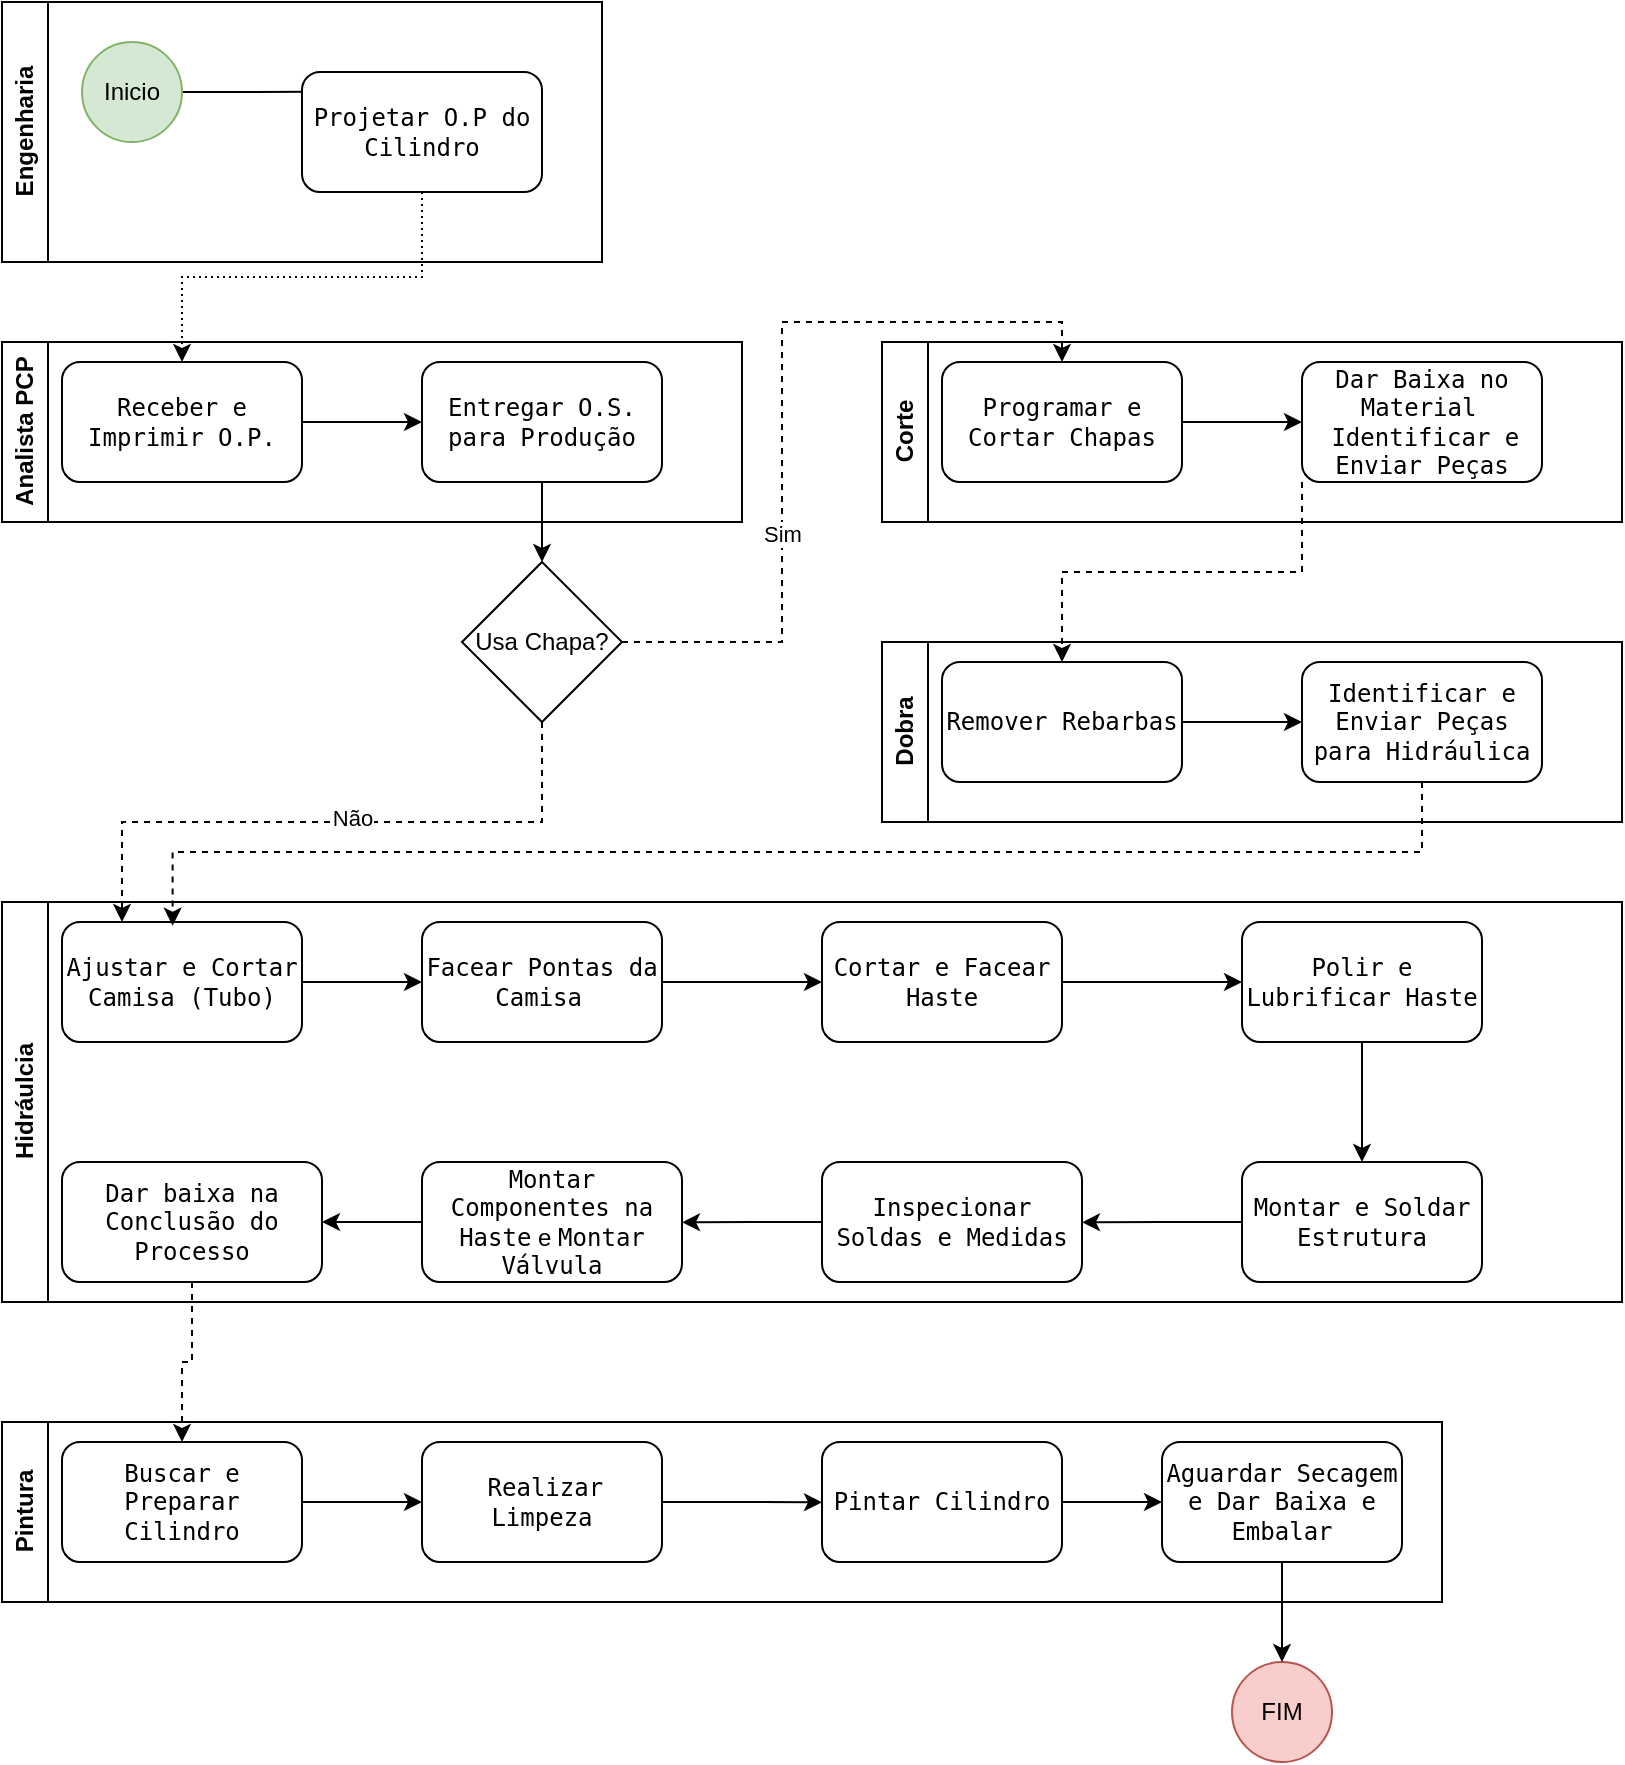<mxfile version="27.2.0">
  <diagram name="Page-1" id="2a216829-ef6e-dabb-86c1-c78162f3ba2b">
    <mxGraphModel dx="946" dy="611" grid="1" gridSize="10" guides="1" tooltips="1" connect="1" arrows="1" fold="1" page="1" pageScale="1" pageWidth="850" pageHeight="1100" background="none" math="0" shadow="0">
      <root>
        <mxCell id="0" />
        <mxCell id="1" parent="0" />
        <mxCell id="AD-2xzPaG_5vpExTEv-p-4" style="edgeStyle=orthogonalEdgeStyle;rounded=0;orthogonalLoop=1;jettySize=auto;html=1;exitX=1;exitY=0.5;exitDx=0;exitDy=0;" edge="1" parent="1" source="AD-2xzPaG_5vpExTEv-p-2">
          <mxGeometry relative="1" as="geometry">
            <mxPoint x="170.0" y="54.862" as="targetPoint" />
          </mxGeometry>
        </mxCell>
        <mxCell id="AD-2xzPaG_5vpExTEv-p-2" value="Inicio" style="ellipse;whiteSpace=wrap;html=1;aspect=fixed;strokeColor=#82b366;fillColor=#d5e8d4;gradientColor=none;" vertex="1" parent="1">
          <mxGeometry x="50" y="30" width="50" height="50" as="geometry" />
        </mxCell>
        <mxCell id="AD-2xzPaG_5vpExTEv-p-7" value="Engenharia" style="swimlane;horizontal=0;whiteSpace=wrap;html=1;" vertex="1" parent="1">
          <mxGeometry x="10" y="10" width="300" height="130" as="geometry" />
        </mxCell>
        <mxCell id="AD-2xzPaG_5vpExTEv-p-6" value="&lt;span style=&quot;font-family: monospace; text-align: left;&quot;&gt;Projetar O.P do Cilindro&lt;/span&gt;" style="rounded=1;whiteSpace=wrap;html=1;" vertex="1" parent="AD-2xzPaG_5vpExTEv-p-7">
          <mxGeometry x="150" y="35" width="120" height="60" as="geometry" />
        </mxCell>
        <mxCell id="AD-2xzPaG_5vpExTEv-p-9" value="Analista PCP" style="swimlane;horizontal=0;whiteSpace=wrap;html=1;startSize=23;" vertex="1" parent="1">
          <mxGeometry x="10" y="180" width="370" height="90" as="geometry" />
        </mxCell>
        <mxCell id="AD-2xzPaG_5vpExTEv-p-16" style="edgeStyle=orthogonalEdgeStyle;rounded=0;orthogonalLoop=1;jettySize=auto;html=1;" edge="1" parent="AD-2xzPaG_5vpExTEv-p-9" source="AD-2xzPaG_5vpExTEv-p-14">
          <mxGeometry relative="1" as="geometry">
            <mxPoint x="210" y="40.0" as="targetPoint" />
          </mxGeometry>
        </mxCell>
        <mxCell id="AD-2xzPaG_5vpExTEv-p-14" value="&lt;span style=&quot;font-family: monospace; text-align: left;&quot;&gt;Receber e Imprimir O.P.&lt;/span&gt;" style="rounded=1;whiteSpace=wrap;html=1;" vertex="1" parent="AD-2xzPaG_5vpExTEv-p-9">
          <mxGeometry x="30" y="10" width="120" height="60" as="geometry" />
        </mxCell>
        <mxCell id="AD-2xzPaG_5vpExTEv-p-17" value="&lt;span style=&quot;font-family: monospace; text-align: left;&quot;&gt;Entregar O.S. para Produção&lt;/span&gt;" style="rounded=1;whiteSpace=wrap;html=1;" vertex="1" parent="AD-2xzPaG_5vpExTEv-p-9">
          <mxGeometry x="210" y="10" width="120" height="60" as="geometry" />
        </mxCell>
        <mxCell id="AD-2xzPaG_5vpExTEv-p-15" style="edgeStyle=orthogonalEdgeStyle;rounded=0;orthogonalLoop=1;jettySize=auto;html=1;exitX=0.5;exitY=1;exitDx=0;exitDy=0;entryX=0.5;entryY=0;entryDx=0;entryDy=0;dashed=1;dashPattern=1 2;" edge="1" parent="1" source="AD-2xzPaG_5vpExTEv-p-6" target="AD-2xzPaG_5vpExTEv-p-14">
          <mxGeometry relative="1" as="geometry" />
        </mxCell>
        <mxCell id="AD-2xzPaG_5vpExTEv-p-25" style="edgeStyle=orthogonalEdgeStyle;rounded=0;orthogonalLoop=1;jettySize=auto;html=1;exitX=1;exitY=0.5;exitDx=0;exitDy=0;entryX=0.5;entryY=0;entryDx=0;entryDy=0;dashed=1;" edge="1" parent="1" source="AD-2xzPaG_5vpExTEv-p-19" target="AD-2xzPaG_5vpExTEv-p-23">
          <mxGeometry relative="1" as="geometry" />
        </mxCell>
        <mxCell id="AD-2xzPaG_5vpExTEv-p-26" value="Sim" style="edgeLabel;html=1;align=center;verticalAlign=middle;resizable=0;points=[];" vertex="1" connectable="0" parent="AD-2xzPaG_5vpExTEv-p-25">
          <mxGeometry x="-0.33" relative="1" as="geometry">
            <mxPoint as="offset" />
          </mxGeometry>
        </mxCell>
        <mxCell id="AD-2xzPaG_5vpExTEv-p-39" style="edgeStyle=orthogonalEdgeStyle;rounded=0;orthogonalLoop=1;jettySize=auto;html=1;exitX=0.5;exitY=1;exitDx=0;exitDy=0;entryX=0.25;entryY=0;entryDx=0;entryDy=0;dashed=1;" edge="1" parent="1" source="AD-2xzPaG_5vpExTEv-p-19" target="AD-2xzPaG_5vpExTEv-p-35">
          <mxGeometry relative="1" as="geometry" />
        </mxCell>
        <mxCell id="AD-2xzPaG_5vpExTEv-p-40" value="Não" style="edgeLabel;html=1;align=center;verticalAlign=middle;resizable=0;points=[];" vertex="1" connectable="0" parent="AD-2xzPaG_5vpExTEv-p-39">
          <mxGeometry x="-0.061" y="-2" relative="1" as="geometry">
            <mxPoint as="offset" />
          </mxGeometry>
        </mxCell>
        <mxCell id="AD-2xzPaG_5vpExTEv-p-19" value="Usa Chapa?" style="rhombus;whiteSpace=wrap;html=1;" vertex="1" parent="1">
          <mxGeometry x="240" y="290" width="80" height="80" as="geometry" />
        </mxCell>
        <mxCell id="AD-2xzPaG_5vpExTEv-p-20" style="edgeStyle=orthogonalEdgeStyle;rounded=0;orthogonalLoop=1;jettySize=auto;html=1;exitX=0.5;exitY=1;exitDx=0;exitDy=0;entryX=0.5;entryY=0;entryDx=0;entryDy=0;" edge="1" parent="1" source="AD-2xzPaG_5vpExTEv-p-17" target="AD-2xzPaG_5vpExTEv-p-19">
          <mxGeometry relative="1" as="geometry" />
        </mxCell>
        <mxCell id="AD-2xzPaG_5vpExTEv-p-21" value="Corte" style="swimlane;horizontal=0;whiteSpace=wrap;html=1;startSize=23;" vertex="1" parent="1">
          <mxGeometry x="450" y="180" width="370" height="90" as="geometry" />
        </mxCell>
        <mxCell id="AD-2xzPaG_5vpExTEv-p-22" style="edgeStyle=orthogonalEdgeStyle;rounded=0;orthogonalLoop=1;jettySize=auto;html=1;" edge="1" parent="AD-2xzPaG_5vpExTEv-p-21" source="AD-2xzPaG_5vpExTEv-p-23">
          <mxGeometry relative="1" as="geometry">
            <mxPoint x="210" y="40.0" as="targetPoint" />
          </mxGeometry>
        </mxCell>
        <mxCell id="AD-2xzPaG_5vpExTEv-p-23" value="&lt;span style=&quot;font-family: monospace; text-align: left;&quot;&gt;Programar e Cortar Chapas&lt;/span&gt;" style="rounded=1;whiteSpace=wrap;html=1;" vertex="1" parent="AD-2xzPaG_5vpExTEv-p-21">
          <mxGeometry x="30" y="10" width="120" height="60" as="geometry" />
        </mxCell>
        <mxCell id="AD-2xzPaG_5vpExTEv-p-24" value="&lt;code style=&quot;text-align: left;&quot;&gt;Dar Baixa no Material&lt;/code&gt;&lt;span style=&quot;text-align: left;&quot; class=&quot;selected&quot;&gt;&amp;nbsp;&lt;/span&gt;&lt;div&gt;&lt;span style=&quot;text-align: left;&quot; class=&quot;selected&quot;&gt;&amp;nbsp;&lt;/span&gt;&lt;code style=&quot;text-align: left;&quot;&gt;Identificar e Enviar Peças&lt;/code&gt;&lt;/div&gt;" style="rounded=1;whiteSpace=wrap;html=1;" vertex="1" parent="AD-2xzPaG_5vpExTEv-p-21">
          <mxGeometry x="210" y="10" width="120" height="60" as="geometry" />
        </mxCell>
        <mxCell id="AD-2xzPaG_5vpExTEv-p-27" value="Dobra" style="swimlane;horizontal=0;whiteSpace=wrap;html=1;startSize=23;" vertex="1" parent="1">
          <mxGeometry x="450" y="330" width="370" height="90" as="geometry" />
        </mxCell>
        <mxCell id="AD-2xzPaG_5vpExTEv-p-28" style="edgeStyle=orthogonalEdgeStyle;rounded=0;orthogonalLoop=1;jettySize=auto;html=1;" edge="1" parent="AD-2xzPaG_5vpExTEv-p-27" source="AD-2xzPaG_5vpExTEv-p-29">
          <mxGeometry relative="1" as="geometry">
            <mxPoint x="210" y="40.0" as="targetPoint" />
          </mxGeometry>
        </mxCell>
        <mxCell id="AD-2xzPaG_5vpExTEv-p-29" value="&lt;span style=&quot;font-family: monospace; text-align: left;&quot;&gt;Remover Rebarbas&lt;/span&gt;" style="rounded=1;whiteSpace=wrap;html=1;" vertex="1" parent="AD-2xzPaG_5vpExTEv-p-27">
          <mxGeometry x="30" y="10" width="120" height="60" as="geometry" />
        </mxCell>
        <mxCell id="AD-2xzPaG_5vpExTEv-p-30" value="&lt;span style=&quot;font-family: monospace; text-align: left;&quot;&gt;Identificar e Enviar Peças para Hidráulica&lt;/span&gt;" style="rounded=1;whiteSpace=wrap;html=1;" vertex="1" parent="AD-2xzPaG_5vpExTEv-p-27">
          <mxGeometry x="210" y="10" width="120" height="60" as="geometry" />
        </mxCell>
        <mxCell id="AD-2xzPaG_5vpExTEv-p-32" style="edgeStyle=orthogonalEdgeStyle;rounded=0;orthogonalLoop=1;jettySize=auto;html=1;exitX=0;exitY=1;exitDx=0;exitDy=0;entryX=0.5;entryY=0;entryDx=0;entryDy=0;dashed=1;" edge="1" parent="1" source="AD-2xzPaG_5vpExTEv-p-24" target="AD-2xzPaG_5vpExTEv-p-29">
          <mxGeometry relative="1" as="geometry" />
        </mxCell>
        <mxCell id="AD-2xzPaG_5vpExTEv-p-33" value="Hidráulcia" style="swimlane;horizontal=0;whiteSpace=wrap;html=1;startSize=23;" vertex="1" parent="1">
          <mxGeometry x="10" y="460" width="810" height="200" as="geometry" />
        </mxCell>
        <mxCell id="AD-2xzPaG_5vpExTEv-p-34" style="edgeStyle=orthogonalEdgeStyle;rounded=0;orthogonalLoop=1;jettySize=auto;html=1;" edge="1" parent="AD-2xzPaG_5vpExTEv-p-33" source="AD-2xzPaG_5vpExTEv-p-35">
          <mxGeometry relative="1" as="geometry">
            <mxPoint x="210" y="40.0" as="targetPoint" />
          </mxGeometry>
        </mxCell>
        <mxCell id="AD-2xzPaG_5vpExTEv-p-35" value="&lt;span style=&quot;font-family: monospace; text-align: left;&quot;&gt;Ajustar e Cortar Camisa (Tubo)&lt;/span&gt;" style="rounded=1;whiteSpace=wrap;html=1;" vertex="1" parent="AD-2xzPaG_5vpExTEv-p-33">
          <mxGeometry x="30" y="10" width="120" height="60" as="geometry" />
        </mxCell>
        <mxCell id="AD-2xzPaG_5vpExTEv-p-42" style="edgeStyle=orthogonalEdgeStyle;rounded=0;orthogonalLoop=1;jettySize=auto;html=1;exitX=1;exitY=0.5;exitDx=0;exitDy=0;entryX=0;entryY=0.5;entryDx=0;entryDy=0;" edge="1" parent="AD-2xzPaG_5vpExTEv-p-33" source="AD-2xzPaG_5vpExTEv-p-36" target="AD-2xzPaG_5vpExTEv-p-43">
          <mxGeometry relative="1" as="geometry">
            <mxPoint x="410" y="40.167" as="targetPoint" />
          </mxGeometry>
        </mxCell>
        <mxCell id="AD-2xzPaG_5vpExTEv-p-36" value="&lt;code style=&quot;text-align: left;&quot;&gt;Facear Pontas da Camisa&lt;/code&gt;&lt;span style=&quot;text-align: left;&quot; class=&quot;selected&quot;&gt;&amp;nbsp;&lt;/span&gt;" style="rounded=1;whiteSpace=wrap;html=1;" vertex="1" parent="AD-2xzPaG_5vpExTEv-p-33">
          <mxGeometry x="210" y="10" width="120" height="60" as="geometry" />
        </mxCell>
        <mxCell id="AD-2xzPaG_5vpExTEv-p-44" style="edgeStyle=orthogonalEdgeStyle;rounded=0;orthogonalLoop=1;jettySize=auto;html=1;exitX=1;exitY=0.5;exitDx=0;exitDy=0;entryX=0;entryY=0.5;entryDx=0;entryDy=0;" edge="1" parent="AD-2xzPaG_5vpExTEv-p-33" source="AD-2xzPaG_5vpExTEv-p-43" target="AD-2xzPaG_5vpExTEv-p-45">
          <mxGeometry relative="1" as="geometry">
            <mxPoint x="620" y="40.167" as="targetPoint" />
          </mxGeometry>
        </mxCell>
        <mxCell id="AD-2xzPaG_5vpExTEv-p-43" value="&lt;span style=&quot;font-family: monospace; text-align: left;&quot;&gt;Cortar e Facear Haste&lt;/span&gt;" style="rounded=1;whiteSpace=wrap;html=1;" vertex="1" parent="AD-2xzPaG_5vpExTEv-p-33">
          <mxGeometry x="410" y="10" width="120" height="60" as="geometry" />
        </mxCell>
        <mxCell id="AD-2xzPaG_5vpExTEv-p-50" style="edgeStyle=orthogonalEdgeStyle;rounded=0;orthogonalLoop=1;jettySize=auto;html=1;exitX=0.5;exitY=1;exitDx=0;exitDy=0;" edge="1" parent="AD-2xzPaG_5vpExTEv-p-33" source="AD-2xzPaG_5vpExTEv-p-45" target="AD-2xzPaG_5vpExTEv-p-49">
          <mxGeometry relative="1" as="geometry" />
        </mxCell>
        <mxCell id="AD-2xzPaG_5vpExTEv-p-45" value="&lt;span style=&quot;font-family: monospace; text-align: left;&quot;&gt;Polir e Lubrificar Haste&lt;/span&gt;" style="rounded=1;whiteSpace=wrap;html=1;" vertex="1" parent="AD-2xzPaG_5vpExTEv-p-33">
          <mxGeometry x="620" y="10" width="120" height="60" as="geometry" />
        </mxCell>
        <mxCell id="AD-2xzPaG_5vpExTEv-p-52" style="edgeStyle=orthogonalEdgeStyle;rounded=0;orthogonalLoop=1;jettySize=auto;html=1;exitX=0;exitY=0.5;exitDx=0;exitDy=0;" edge="1" parent="AD-2xzPaG_5vpExTEv-p-33" source="AD-2xzPaG_5vpExTEv-p-49">
          <mxGeometry relative="1" as="geometry">
            <mxPoint x="540" y="160.167" as="targetPoint" />
          </mxGeometry>
        </mxCell>
        <mxCell id="AD-2xzPaG_5vpExTEv-p-49" value="&lt;span style=&quot;font-family: monospace; text-align: left;&quot;&gt;Montar e Soldar Estrutura&lt;/span&gt;" style="rounded=1;whiteSpace=wrap;html=1;" vertex="1" parent="AD-2xzPaG_5vpExTEv-p-33">
          <mxGeometry x="620" y="130" width="120" height="60" as="geometry" />
        </mxCell>
        <mxCell id="AD-2xzPaG_5vpExTEv-p-54" style="edgeStyle=orthogonalEdgeStyle;rounded=0;orthogonalLoop=1;jettySize=auto;html=1;exitX=0;exitY=0.5;exitDx=0;exitDy=0;" edge="1" parent="AD-2xzPaG_5vpExTEv-p-33" source="AD-2xzPaG_5vpExTEv-p-53">
          <mxGeometry relative="1" as="geometry">
            <mxPoint x="340" y="160.167" as="targetPoint" />
          </mxGeometry>
        </mxCell>
        <mxCell id="AD-2xzPaG_5vpExTEv-p-53" value="&lt;span style=&quot;font-family: monospace; text-align: left;&quot;&gt;Inspecionar Soldas e Medidas&lt;/span&gt;" style="rounded=1;whiteSpace=wrap;html=1;" vertex="1" parent="AD-2xzPaG_5vpExTEv-p-33">
          <mxGeometry x="410" y="130" width="130" height="60" as="geometry" />
        </mxCell>
        <mxCell id="AD-2xzPaG_5vpExTEv-p-57" style="edgeStyle=orthogonalEdgeStyle;rounded=0;orthogonalLoop=1;jettySize=auto;html=1;exitX=0;exitY=0.5;exitDx=0;exitDy=0;entryX=1;entryY=0.5;entryDx=0;entryDy=0;" edge="1" parent="AD-2xzPaG_5vpExTEv-p-33" source="AD-2xzPaG_5vpExTEv-p-55">
          <mxGeometry relative="1" as="geometry">
            <mxPoint x="160" y="160" as="targetPoint" />
          </mxGeometry>
        </mxCell>
        <mxCell id="AD-2xzPaG_5vpExTEv-p-55" value="&lt;code style=&quot;text-align: left;&quot;&gt;Montar Componentes na Haste&lt;/code&gt;&lt;span style=&quot;text-align: left;&quot; class=&quot;selected&quot;&gt;&amp;nbsp;e&amp;nbsp;&lt;/span&gt;&lt;code style=&quot;text-align: left;&quot;&gt;Montar Válvula&lt;/code&gt;" style="rounded=1;whiteSpace=wrap;html=1;" vertex="1" parent="AD-2xzPaG_5vpExTEv-p-33">
          <mxGeometry x="210" y="130" width="130" height="60" as="geometry" />
        </mxCell>
        <mxCell id="AD-2xzPaG_5vpExTEv-p-58" value="&lt;div style=&quot;&quot;&gt;&lt;font face=&quot;monospace&quot;&gt;Dar baixa na Conclusão do Processo&lt;/font&gt;&lt;/div&gt;" style="rounded=1;whiteSpace=wrap;html=1;align=center;" vertex="1" parent="AD-2xzPaG_5vpExTEv-p-33">
          <mxGeometry x="30" y="130" width="130" height="60" as="geometry" />
        </mxCell>
        <mxCell id="AD-2xzPaG_5vpExTEv-p-51" style="edgeStyle=orthogonalEdgeStyle;rounded=0;orthogonalLoop=1;jettySize=auto;html=1;exitX=0.5;exitY=1;exitDx=0;exitDy=0;entryX=0.461;entryY=0.031;entryDx=0;entryDy=0;entryPerimeter=0;dashed=1;" edge="1" parent="1" source="AD-2xzPaG_5vpExTEv-p-30" target="AD-2xzPaG_5vpExTEv-p-35">
          <mxGeometry relative="1" as="geometry" />
        </mxCell>
        <mxCell id="AD-2xzPaG_5vpExTEv-p-59" value="Pintura" style="swimlane;horizontal=0;whiteSpace=wrap;html=1;startSize=23;" vertex="1" parent="1">
          <mxGeometry x="10" y="720" width="720" height="90" as="geometry" />
        </mxCell>
        <mxCell id="AD-2xzPaG_5vpExTEv-p-60" style="edgeStyle=orthogonalEdgeStyle;rounded=0;orthogonalLoop=1;jettySize=auto;html=1;" edge="1" parent="AD-2xzPaG_5vpExTEv-p-59" source="AD-2xzPaG_5vpExTEv-p-61">
          <mxGeometry relative="1" as="geometry">
            <mxPoint x="210" y="40.0" as="targetPoint" />
          </mxGeometry>
        </mxCell>
        <mxCell id="AD-2xzPaG_5vpExTEv-p-61" value="&lt;span style=&quot;font-family: monospace; text-align: left;&quot;&gt;Buscar e Preparar Cilindro&lt;/span&gt;" style="rounded=1;whiteSpace=wrap;html=1;" vertex="1" parent="AD-2xzPaG_5vpExTEv-p-59">
          <mxGeometry x="30" y="10" width="120" height="60" as="geometry" />
        </mxCell>
        <mxCell id="AD-2xzPaG_5vpExTEv-p-64" style="edgeStyle=orthogonalEdgeStyle;rounded=0;orthogonalLoop=1;jettySize=auto;html=1;exitX=1;exitY=0.5;exitDx=0;exitDy=0;" edge="1" parent="AD-2xzPaG_5vpExTEv-p-59" source="AD-2xzPaG_5vpExTEv-p-62">
          <mxGeometry relative="1" as="geometry">
            <mxPoint x="410" y="40.167" as="targetPoint" />
          </mxGeometry>
        </mxCell>
        <mxCell id="AD-2xzPaG_5vpExTEv-p-62" value="&lt;span style=&quot;text-align: left;&quot; class=&quot;selected&quot;&gt;&amp;nbsp;&lt;/span&gt;&lt;code style=&quot;text-align: left;&quot;&gt;Realizar Limpeza&lt;/code&gt;" style="rounded=1;whiteSpace=wrap;html=1;" vertex="1" parent="AD-2xzPaG_5vpExTEv-p-59">
          <mxGeometry x="210" y="10" width="120" height="60" as="geometry" />
        </mxCell>
        <mxCell id="AD-2xzPaG_5vpExTEv-p-67" style="edgeStyle=orthogonalEdgeStyle;rounded=0;orthogonalLoop=1;jettySize=auto;html=1;" edge="1" parent="AD-2xzPaG_5vpExTEv-p-59" source="AD-2xzPaG_5vpExTEv-p-65" target="AD-2xzPaG_5vpExTEv-p-66">
          <mxGeometry relative="1" as="geometry" />
        </mxCell>
        <mxCell id="AD-2xzPaG_5vpExTEv-p-65" value="&lt;span style=&quot;font-family: monospace; text-align: left;&quot;&gt;Pintar Cilindro&lt;/span&gt;" style="rounded=1;whiteSpace=wrap;html=1;" vertex="1" parent="AD-2xzPaG_5vpExTEv-p-59">
          <mxGeometry x="410" y="10" width="120" height="60" as="geometry" />
        </mxCell>
        <mxCell id="AD-2xzPaG_5vpExTEv-p-66" value="&lt;span style=&quot;font-family: monospace; text-align: left;&quot;&gt;Aguardar Secagem e&amp;nbsp;&lt;/span&gt;&lt;span style=&quot;font-family: monospace; text-align: left;&quot;&gt;Dar Baixa e Embalar&lt;/span&gt;" style="rounded=1;whiteSpace=wrap;html=1;" vertex="1" parent="AD-2xzPaG_5vpExTEv-p-59">
          <mxGeometry x="580" y="10" width="120" height="60" as="geometry" />
        </mxCell>
        <mxCell id="AD-2xzPaG_5vpExTEv-p-63" style="edgeStyle=orthogonalEdgeStyle;rounded=0;orthogonalLoop=1;jettySize=auto;html=1;exitX=0.5;exitY=1;exitDx=0;exitDy=0;dashed=1;" edge="1" parent="1" source="AD-2xzPaG_5vpExTEv-p-58" target="AD-2xzPaG_5vpExTEv-p-61">
          <mxGeometry relative="1" as="geometry" />
        </mxCell>
        <mxCell id="AD-2xzPaG_5vpExTEv-p-69" value="FIM" style="ellipse;whiteSpace=wrap;html=1;aspect=fixed;strokeColor=#b85450;fillColor=#f8cecc;" vertex="1" parent="1">
          <mxGeometry x="625" y="840" width="50" height="50" as="geometry" />
        </mxCell>
        <mxCell id="AD-2xzPaG_5vpExTEv-p-68" style="edgeStyle=orthogonalEdgeStyle;rounded=0;orthogonalLoop=1;jettySize=auto;html=1;exitX=0.5;exitY=1;exitDx=0;exitDy=0;entryX=0.5;entryY=0;entryDx=0;entryDy=0;" edge="1" parent="1" source="AD-2xzPaG_5vpExTEv-p-66" target="AD-2xzPaG_5vpExTEv-p-69">
          <mxGeometry relative="1" as="geometry">
            <mxPoint x="650.333" y="840" as="targetPoint" />
          </mxGeometry>
        </mxCell>
      </root>
    </mxGraphModel>
  </diagram>
</mxfile>
